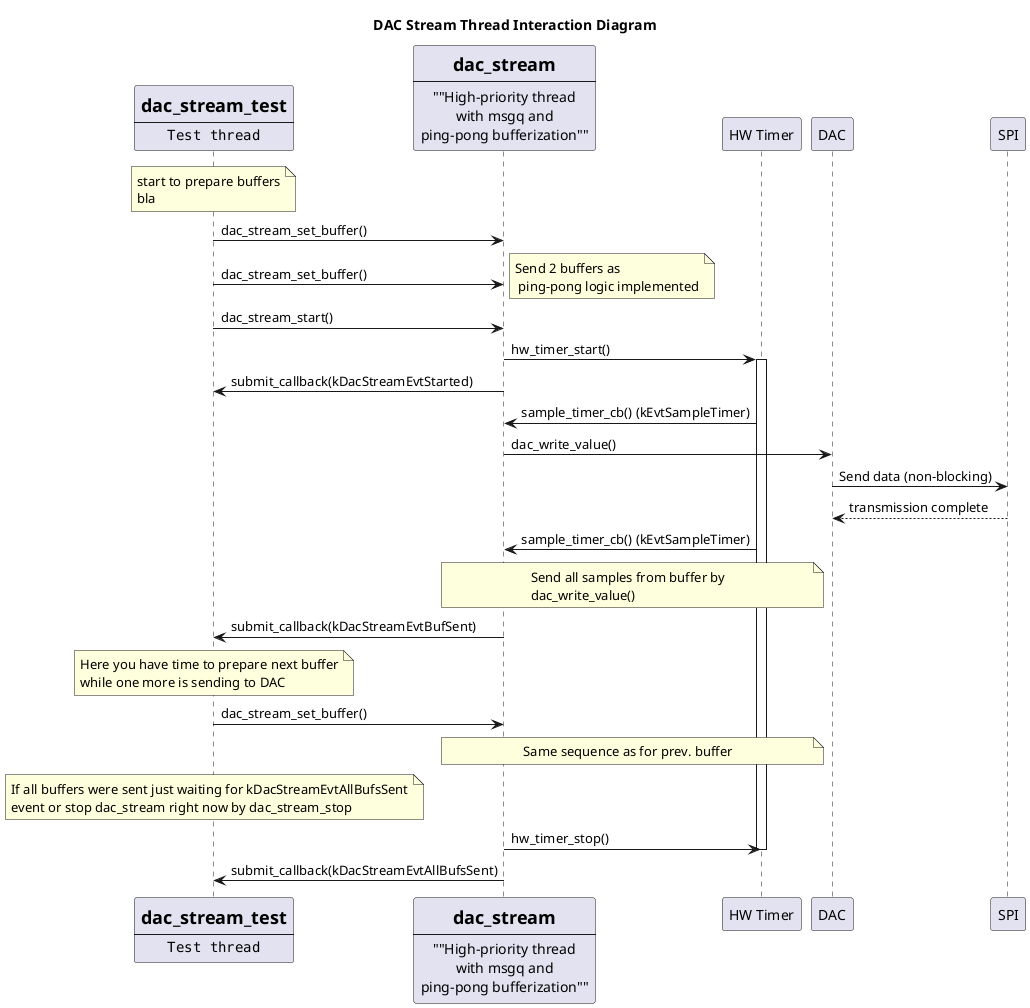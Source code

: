 @startuml
title DAC Stream Thread Interaction Diagram

participant TestThread [
=dac_stream_test
----
""Test thread""
]
participant StreamThread [
=dac_stream
----
""High-priority thread
with msgq and
ping-pong bufferization""
]
participant "HW Timer" as Timer
participant "DAC" as DAC
participant "SPI" as SPI

note over TestThread
start to prepare buffers
bla
end note
TestThread -> StreamThread : dac_stream_set_buffer()
TestThread -> StreamThread : dac_stream_set_buffer()
note right: Send 2 buffers as \n ping-pong logic implemented
TestThread -> StreamThread : dac_stream_start()
StreamThread -> Timer : hw_timer_start()
activate Timer
StreamThread -> TestThread : submit_callback(kDacStreamEvtStarted)
Timer -> StreamThread : sample_timer_cb() (kEvtSampleTimer)
StreamThread -> DAC : dac_write_value()
DAC -> SPI : Send data (non-blocking)
SPI --> DAC : transmission complete
Timer -> StreamThread : sample_timer_cb() (kEvtSampleTimer)
note over StreamThread, Timer
Send all samples from buffer by
dac_write_value()
end note
StreamThread -> TestThread : submit_callback(kDacStreamEvtBufSent)
note over TestThread
Here you have time to prepare next buffer
while one more is sending to DAC
end note
TestThread -> StreamThread : dac_stream_set_buffer()
note over StreamThread, Timer
Same sequence as for prev. buffer
end note
note over TestThread
If all buffers were sent just waiting for kDacStreamEvtAllBufsSent
event or stop dac_stream right now by dac_stream_stop
end note
StreamThread -> Timer : hw_timer_stop()
deactivate Timer 
StreamThread -> TestThread : submit_callback(kDacStreamEvtAllBufsSent)


@enduml
